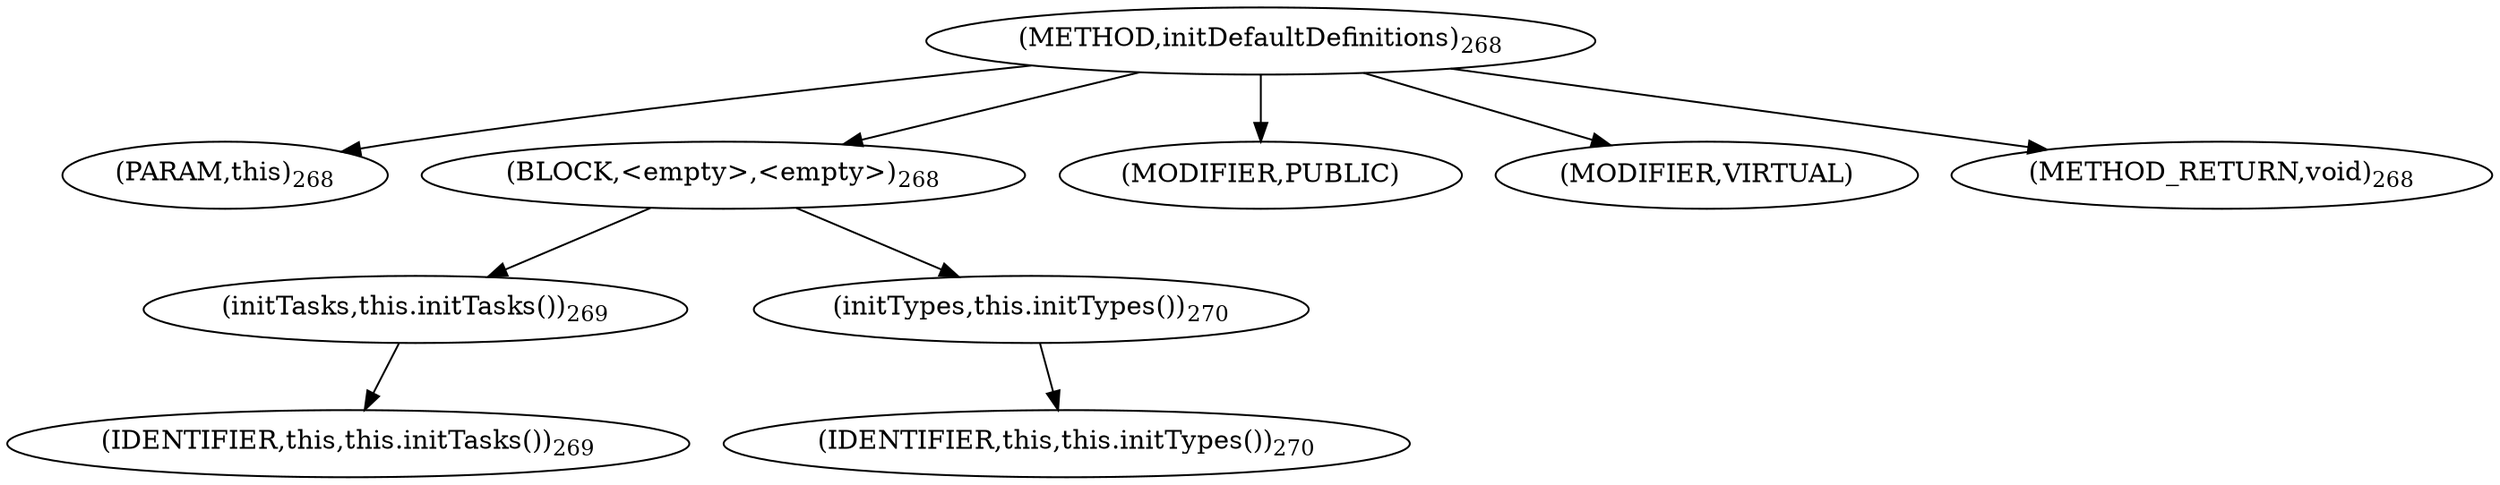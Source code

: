 digraph "initDefaultDefinitions" {  
"513" [label = <(METHOD,initDefaultDefinitions)<SUB>268</SUB>> ]
"18" [label = <(PARAM,this)<SUB>268</SUB>> ]
"514" [label = <(BLOCK,&lt;empty&gt;,&lt;empty&gt;)<SUB>268</SUB>> ]
"515" [label = <(initTasks,this.initTasks())<SUB>269</SUB>> ]
"17" [label = <(IDENTIFIER,this,this.initTasks())<SUB>269</SUB>> ]
"516" [label = <(initTypes,this.initTypes())<SUB>270</SUB>> ]
"19" [label = <(IDENTIFIER,this,this.initTypes())<SUB>270</SUB>> ]
"517" [label = <(MODIFIER,PUBLIC)> ]
"518" [label = <(MODIFIER,VIRTUAL)> ]
"519" [label = <(METHOD_RETURN,void)<SUB>268</SUB>> ]
  "513" -> "18" 
  "513" -> "514" 
  "513" -> "517" 
  "513" -> "518" 
  "513" -> "519" 
  "514" -> "515" 
  "514" -> "516" 
  "515" -> "17" 
  "516" -> "19" 
}
